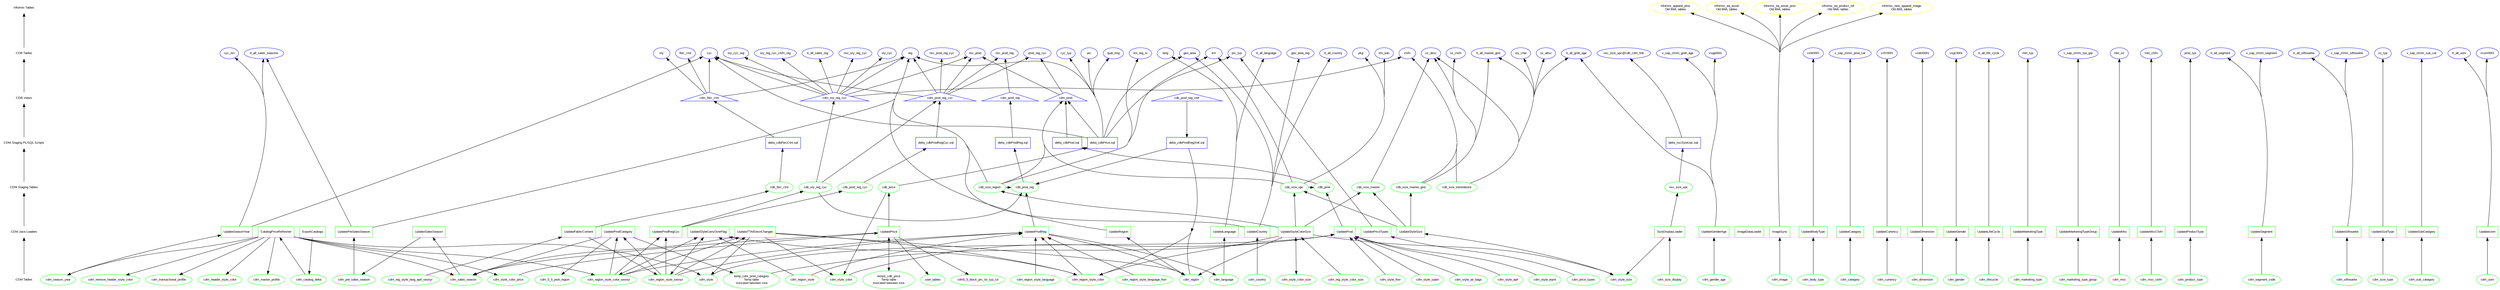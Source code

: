 //Header
digraph G {
node [shape=box,fontname="Arial",fontsize="10"];
edge [fontname="Arial",fontsize="8"];
ranksep=1.5;
rankdir=BT;
concentrate=true;

//Ranking Enumeration
node [shape=plaintext,fontname="Arial",fontsize="10"];
{ "CDM Tables" -> "CDM Java Loaders" -> "CDM Staging Tables" -> "CDM Staging PL/SQL Scripts" -> "CDB Views" -> "CDB Tables" -> "Informix Tables" }

//Declarations
CatalogPriceRefresher [label="CatalogPriceRefresher" shape=rectangle color="green"];
ExportCatalogs [label="ExportCatalogs" shape=rectangle color="green"];
ImageDataLoader [label="ImageDataLoader" shape=rectangle color="green"];
ImageSync [label="ImageSync" shape=rectangle color="green"];
SizeDisplayLoader [label="SizeDisplayLoader" shape=rectangle color="green"];
UpdateBodyType [label="UpdateBodyType" shape=rectangle color="green"];
UpdateCategory [label="UpdateCategory" shape=rectangle color="green"];
UpdateCountry [label="UpdateCountry" shape=rectangle color="green"];
UpdateCurrency [label="UpdateCurrency" shape=rectangle color="green"];
UpdateDimension [label="UpdateDimension" shape=rectangle color="green"];
UpdateFabricContent [label="UpdateFabricContent" shape=rectangle color="green"];
UpdateGender [label="UpdateGender" shape=rectangle color="green"];
UpdateGenderAge [label="UpdateGenderAge" shape=rectangle color="green"];
UpdateLanguage [label="UpdateLanguage" shape=rectangle color="green"];
UpdateLifeCycle [label="UpdateLifeCycle" shape=rectangle color="green"];
UpdateMarketingType [label="UpdateMarketingType" shape=rectangle color="green"];
UpdateMarketingTypeGroup [label="UpdateMarketingTypeGroup" shape=rectangle color="green"];
UpdateMsc [label="UpdateMsc" shape=rectangle color="green"];
UpdateMscClsfn [label="UpdateMscClsfn" shape=rectangle color="green"];
UpdatePreSalesSeason [label="UpdatePreSalesSeason" shape=rectangle color="green"];
UpdatePrice [label="UpdatePrice" shape=rectangle color="green"];
UpdatePriceTypes [label="UpdatePriceTypes" shape=rectangle color="green"];
UpdateProd [label="UpdateProd" shape=rectangle color="green"];
UpdateProdCategory [label="UpdateProdCategory" shape=rectangle color="green"];
UpdateProdReg [label="UpdateProdReg" shape=rectangle color="green"];
UpdateProdRegCyc [label="UpdateProdRegCyc" shape=rectangle color="green"];
UpdateProductType [label="UpdateProductType" shape=rectangle color="green"];
UpdateRegion [label="UpdateRegion" shape=rectangle color="green"];
UpdateSalesSeason [label="UpdateSalesSeason" shape=rectangle color="green"];
UpdateSeasonYear [label="UpdateSeasonYear" shape=rectangle color="green"];
UpdateSegment [label="UpdateSegment" shape=rectangle color="green"];
UpdateSilhouette [label="UpdateSilhouette" shape=rectangle color="green"];
UpdateSizeType [label="UpdateSizeType" shape=rectangle color="green"];
UpdateStyleCarryOverFlag [label="UpdateStyleCarryOverFlag" shape=rectangle color="green"];
UpdateStyleColorSize [label="UpdateStyleColorSize" shape=rectangle color="green"];
UpdateStyleSize [label="UpdateStyleSize" shape=rectangle color="green"];
UpdateSubCategory [label="UpdateSubCategory" shape=rectangle color="green"];
UpdateTTAllSesnChanges [label="UpdateTTAllSesnChanges" shape=rectangle color="green"];
UpdateUom [label="UpdateUom" shape=rectangle color="green"];
cdb_fbrc_ctnt [label="cdb_fbrc_ctnt" shape=ellipse color="green"];
cdb_price [label="cdb_price" shape=ellipse color="green"];
cdb_prod [label="cdb_prod" shape=ellipse color="green"];
cdb_prod_reg [label="cdb_prod_reg" shape=ellipse color="green"];
cdb_prod_reg_cyc [label="cdb_prod_reg_cyc" shape=ellipse color="green"];
cdb_prod_reg_xref [label="cdb_prod_reg_xref" shape=triangle color="blue"];
cdb_size_master [label="cdb_size_master" shape=ellipse color="green"];
cdb_size_master_grid [label="cdb_size_master_grid" shape=ellipse color="green"];
cdb_size_region [label="cdb_size_region" shape=ellipse color="green"];
cdb_size_translations [label="cdb_size_translations" shape=ellipse color="green"];
cdb_size_upc [label="cdb_size_upc" shape=ellipse color="green"];
cdb_sty_reg_cyc [label="cdb_sty_reg_cyc" shape=ellipse color="green"];
cdm5_5_block_prc_lst_typ_cd [label="cdm5_5_block_prc_lst_typ_cd" shape=ellipse color="green"];
cdm_5_5_pwb_region [label="cdm_5_5_pwb_region" shape=ellipse color="green"];
cdm_body_type [label="cdm_body_type" shape=ellipse color="green"];
cdm_catalog_delta [label="cdm_catalog_delta" shape=ellipse color="green"];
cdm_category [label="cdm_category" shape=ellipse color="green"];
cdm_country [label="cdm_country" shape=ellipse color="green"];
cdm_currency [label="cdm_currency" shape=ellipse color="green"];
cdm_dimension [label="cdm_dimension" shape=ellipse color="green"];
cdm_fbrc_ctnt [label="cdm_fbrc_ctnt" shape=triangle color="blue"];
cdm_gender [label="cdm_gender" shape=ellipse color="green"];
cdm_gender_age [label="cdm_gender_age" shape=ellipse color="green"];
cdm_header_style_color [label="cdm_header_style_color" shape=ellipse color="green"];
cdm_image [label="cdm_image" shape=ellipse color="green"];
cdm_language [label="cdm_language" shape=ellipse color="green"];
cdm_lifecycle [label="cdm_lifecycle" shape=ellipse color="green"];
cdm_marketing_type [label="cdm_marketing_type" shape=ellipse color="green"];
cdm_marketing_type_group [label="cdm_marketing_type_group" shape=ellipse color="green"];
cdm_master_profile [label="cdm_master_profile" shape=ellipse color="green"];
cdm_msc [label="cdm_msc" shape=ellipse color="green"];
cdm_msc_clsfn [label="cdm_msc_clsfn" shape=ellipse color="green"];
cdm_pre_sales_season [label="cdm_pre_sales_season" shape=ellipse color="green"];
cdm_price_types [label="cdm_price_types" shape=ellipse color="green"];
cdm_prod [label="cdm_prod" shape=triangle color="blue"];
cdm_prod_reg [label="cdm_prod_reg" shape=triangle color="blue"];
cdm_prod_reg_cyc [label="cdm_prod_reg_cyc" shape=triangle color="blue"];
cdm_product_type [label="cdm_product_type" shape=ellipse color="green"];
cdm_reg_style_color_size [label="cdm_reg_style_color_size" shape=ellipse color="green"];
cdm_reg_style_lang_aprl_sesnyr [label="cdm_reg_style_lang_aprl_sesnyr" shape=ellipse color="green"];
cdm_region [label="cdm_region" shape=ellipse color="green"];
cdm_region_style [label="cdm_region_style" shape=ellipse color="green"];
cdm_region_style_color [label="cdm_region_style_color" shape=ellipse color="green"];
cdm_region_style_color_sesnyr [label="cdm_region_style_color_sesnyr" shape=ellipse color="green"];
cdm_region_style_language [label="cdm_region_style_language" shape=ellipse color="green"];
cdm_region_style_language_ftwr [label="cdm_region_style_language_ftwr" shape=ellipse color="green"];
cdm_region_style_sesnyr [label="cdm_region_style_sesnyr" shape=ellipse color="green"];
cdm_remove_header_style_color [label="cdm_remove_header_style_color" shape=ellipse color="green"];
cdm_sales_season [label="cdm_sales_season" shape=ellipse color="green"];
cdm_season_year [label="cdm_season_year" shape=ellipse color="green"];
cdm_segment_code [label="cdm_segment_code" shape=ellipse color="green"];
cdm_silhouette [label="cdm_silhouette" shape=ellipse color="green"];
cdm_size_display [label="cdm_size_display" shape=ellipse color="green"];
cdm_size_type [label="cdm_size_type" shape=ellipse color="green"];
cdm_sty_reg_cyc [label="cdm_sty_reg_cyc" shape=triangle color="blue"];
cdm_style [label="cdm_style" shape=ellipse color="green"];
cdm_style_air_bags [label="cdm_style_air_bags" shape=ellipse color="green"];
cdm_style_aprl [label="cdm_style_aprl" shape=ellipse color="green"];
cdm_style_color [label="cdm_style_color" shape=ellipse color="green"];
cdm_style_color_price [label="cdm_style_color_price" shape=ellipse color="green"];
cdm_style_color_size [label="cdm_style_color_size" shape=ellipse color="green"];
cdm_style_eqmt [label="cdm_style_eqmt" shape=ellipse color="green"];
cdm_style_ftwr [label="cdm_style_ftwr" shape=ellipse color="green"];
cdm_style_size [label="cdm_style_size" shape=ellipse color="green"];
cdm_style_spain [label="cdm_style_spain" shape=ellipse color="green"];
cdm_sub_category [label="cdm_sub_category" shape=ellipse color="green"];
cdm_transactional_profile [label="cdm_transactional_profile" shape=ellipse color="green"];
cdm_uom [label="cdm_uom" shape=ellipse color="green"];
clsfn [label="clsfn" shape=ellipse color="blue"];
cyc [label="cyc" shape=ellipse color="blue"];
cyc_nm [label="cyc_nm" shape=ellipse color="blue"];
cyc_typ [label="cyc_typ" shape=ellipse color="blue"];
delta_cdbFbrcCtnt_sql [label="delta_cdbFbrcCtnt.sql" shape=rectangle color="blue"];
delta_cdbPrice_sql [label="delta_cdbPrice.sql" shape=rectangle color="blue"];
delta_cdbProdRegCyc_sql [label="delta_cdbProdRegCyc.sql" shape=rectangle color="blue"];
delta_cdbProdRegXref_sql [label="delta_cdbProdRegXref.sql" shape=rectangle color="blue"];
delta_cdbProdReg_sql [label="delta_cdbProdReg.sql" shape=rectangle color="blue"];
delta_cdbProd_sql [label="delta_cdbProd.sql" shape=rectangle color="blue"];
delta_nscSizeUpc_sql [label="delta_nscSizeUpc.sql" shape=rectangle color="blue"];
fbrc_ctnt [label="fbrc_ctnt" shape=ellipse color="blue"];
geo_area [label="geo_area" shape=ellipse color="blue"];
geo_area_reg [label="geo_area_reg" shape=ellipse color="blue"];
informix_apparel_prox [label="informix_apparel_prox\nOld BML tables" shape=ellipse color="yellow"];
informix_eq_asset [label="informix_eq_asset\nOld BML tables" shape=ellipse color="yellow"];
informix_eq_asset_prox [label="informix_eq_asset_prox\nOld BML tables" shape=ellipse color="yellow"];
informix_eq_product_ref [label="informix_eq_product_ref\nOld BML tables" shape=ellipse color="yellow"];
informix_new_apparel_image [label="informix_new_apparel_image\nOld BML tables" shape=ellipse color="yellow"];
itm [label="itm" shape=ellipse color="blue"];
itm_ean [label="itm_ean" shape=ellipse color="blue"];
itm_reg_st [label="itm_reg_st" shape=ellipse color="blue"];
lang [label="lang" shape=ellipse color="blue"];
mkt_clsfn [label="mkt_clsfn" shape=ellipse color="blue"];
mkt_str [label="mkt_str" shape=ellipse color="blue"];
mkt_typ [label="mkt_typ" shape=ellipse color="blue"];
nsc_prod [label="nsc_prod" shape=ellipse color="blue"];
nsc_prod_reg [label="nsc_prod_reg" shape=ellipse color="blue"];
nsc_prod_reg_cyc [label="nsc_prod_reg_cyc" shape=ellipse color="blue"];
nsc_size_upc [label="nsc_size_upc" shape=ellipse color="green"];
nsc_size_upc_cdb_cdm_link [label="nsc_size_upc@cdb_cdm_link" shape=ellipse color="blue"];
nsc_sty_reg_cyc [label="nsc_sty_reg_cyc" shape=ellipse color="blue"];
pkg [label="pkg" shape=ellipse color="blue"];
prc [label="prc" shape=ellipse color="blue"];
prc_typ [label="prc_typ" shape=ellipse color="blue"];
prod_reg_cyc [label="prod_reg_cyc" shape=ellipse color="blue"];
prod_typ [label="prod_typ" shape=ellipse color="blue"];
qual_rtng [label="qual_rtng" shape=ellipse color="blue"];
reg [label="reg" shape=ellipse color="blue"];
sty [label="sty" shape=ellipse color="blue"];
sty_char [label="sty_char" shape=ellipse color="blue"];
sty_cyc [label="sty_cyc" shape=ellipse color="blue"];
sty_cyc_reg [label="sty_cyc_reg" shape=ellipse color="blue"];
sty_reg_cyc_clsfn_org [label="sty_reg_cyc_clsfn_org" shape=ellipse color="blue"];
sz_altsz [label="sz_altsz" shape=ellipse color="blue"];
sz_clsfn [label="sz_clsfn" shape=ellipse color="blue"];
sz_desc [label="sz_desc" shape=ellipse color="blue"];
sz_typ [label="sz_typ" shape=ellipse color="blue"];
temp1_cdb_price [label="temp1_cdb_price\nTemp table\ntruncated between runs" shape=ellipse color="green"];
temp_cdm_prod_category [label="temp_cdm_prod_category\nTemp table\n truncated between runs" shape=ellipse color="green"];
tt_all_country [label="tt_all_country" shape=ellipse color="blue"];
tt_all_gndr_age [label="tt_all_gndr_age" shape=ellipse color="blue"];
tt_all_language [label="tt_all_language" shape=ellipse color="blue"];
tt_all_life_cycle [label="tt_all_life_cycle" shape=ellipse color="blue"];
tt_all_master_grid [label="tt_all_master_grid" shape=ellipse color="blue"];
tt_all_sales_org [label="tt_all_sales_org" shape=ellipse color="blue"];
tt_all_sales_seasons [label="tt_all_sales_seasons" shape=ellipse color="blue"];
tt_all_segment [label="tt_all_segment" shape=ellipse color="blue"];
tt_all_silhouette [label="tt_all_silhouette" shape=ellipse color="blue"];
tt_all_uom [label="tt_all_uom" shape=ellipse color="blue"];
user_tables [label="user_tables" shape=ellipse color="green"];
v_sap_ztmm_gndr_age [label="v_sap_ztmm_gndr_age" shape=ellipse color="blue"];
v_sap_ztmm_prod_cat [label="v_sap_ztmm_prod_cat" shape=ellipse color="blue"];
v_sap_ztmm_segment [label="v_sap_ztmm_segment" shape=ellipse color="blue"];
v_sap_ztmm_silhouette [label="v_sap_ztmm_silhouette" shape=ellipse color="blue"];
v_sap_ztmm_sub_cat [label="v_sap_ztmm_sub_cat" shape=ellipse color="blue"];
v_sap_ztmm_typ_grp [label="v_sap_ztmm_typ_grp" shape=ellipse color="blue"];
vxbt0001 [label="vxbt0001" shape=ellipse color="blue"];
vxdm0001 [label="vxdm0001" shape=ellipse color="blue"];
vxga0001 [label="vxga0001" shape=ellipse color="blue"];
vxgc0001 [label="vxgc0001" shape=ellipse color="blue"];
vxum0001 [label="vxum0001" shape=ellipse color="blue"];
vzfc0001 [label="vzfc0001" shape=ellipse color="blue"];


//Ranking groupings
{ rank = same; "CDM Tables"; "cdm5_5_block_prc_lst_typ_cd"; "cdm_5_5_pwb_region"; "cdm_body_type"; "cdm_catalog_delta"; "cdm_category"; "cdm_country"; "cdm_currency"; "cdm_dimension"; "cdm_gender"; "cdm_gender_age"; "cdm_header_style_color"; "cdm_image"; "cdm_language"; "cdm_lifecycle"; "cdm_marketing_type"; "cdm_marketing_type_group"; "cdm_master_profile"; "cdm_msc"; "cdm_msc_clsfn"; "cdm_pre_sales_season"; "cdm_price_types"; "cdm_product_type"; "cdm_reg_style_color_size"; "cdm_reg_style_lang_aprl_sesnyr"; "cdm_region"; "cdm_region_style"; "cdm_region_style_color"; "cdm_region_style_color_sesnyr"; "cdm_region_style_language"; "cdm_region_style_language_ftwr"; "cdm_region_style_sesnyr"; "cdm_remove_header_style_color"; "cdm_sales_season"; "cdm_season_year"; "cdm_segment_code"; "cdm_silhouette"; "cdm_size_display"; "cdm_size_type"; "cdm_style"; "cdm_style_air_bags"; "cdm_style_aprl"; "cdm_style_color"; "cdm_style_color_price"; "cdm_style_color_size"; "cdm_style_eqmt"; "cdm_style_ftwr"; "cdm_style_size"; "cdm_style_spain"; "cdm_sub_category"; "cdm_transactional_profile"; "cdm_uom"; "temp1_cdb_price"; "temp_cdm_prod_category"; "user_tables"; }
{ rank = same; "CDM Java Loaders"; "CatalogPriceRefresher"; "ExportCatalogs"; "ImageDataLoader"; "ImageSync"; "SizeDisplayLoader"; "UpdateBodyType"; "UpdateCategory"; "UpdateCountry"; "UpdateCurrency"; "UpdateDimension"; "UpdateFabricContent"; "UpdateGender"; "UpdateGenderAge"; "UpdateLanguage"; "UpdateLifeCycle"; "UpdateMarketingType"; "UpdateMarketingTypeGroup"; "UpdateMsc"; "UpdateMscClsfn"; "UpdatePreSalesSeason"; "UpdatePrice"; "UpdatePriceTypes"; "UpdateProd"; "UpdateProdCategory"; "UpdateProdReg"; "UpdateProdRegCyc"; "UpdateProductType"; "UpdateRegion"; "UpdateSalesSeason"; "UpdateSeasonYear"; "UpdateSegment"; "UpdateSilhouette"; "UpdateSizeType"; "UpdateStyleCarryOverFlag"; "UpdateStyleColorSize"; "UpdateStyleSize"; "UpdateSubCategory"; "UpdateTTAllSesnChanges"; "UpdateUom"; }
{ rank = same; "CDM Staging Tables"; "cdb_fbrc_ctnt"; "cdb_price"; "cdb_prod"; "cdb_prod_reg"; "cdb_prod_reg_cyc"; "cdb_size_master"; "cdb_size_master_grid"; "cdb_size_region"; "cdb_size_translations"; "cdb_size_upc"; "cdb_sty_reg_cyc"; "nsc_size_upc"; }
{ rank = same; "CDM Staging PL/SQL Scripts"; "delta_cdbFbrcCtnt_sql"; "delta_cdbPrice_sql"; "delta_cdbProdRegCyc_sql"; "delta_cdbProdRegXref_sql"; "delta_cdbProdReg_sql"; "delta_cdbProd_sql"; "delta_nscSizeUpc_sql"; }
{ rank = same; "CDB Views"; "cdb_prod_reg_xref"; "cdm_fbrc_ctnt"; "cdm_prod"; "cdm_prod_reg"; "cdm_prod_reg_cyc"; "cdm_sty_reg_cyc"; }
{ rank = same; "CDB Tables"; "clsfn"; "cyc"; "cyc_nm"; "cyc_typ"; "fbrc_ctnt"; "geo_area"; "geo_area_reg"; "itm"; "itm_ean"; "itm_reg_st"; "lang"; "mkt_clsfn"; "mkt_str"; "mkt_typ"; "nsc_prod"; "nsc_prod_reg"; "nsc_prod_reg_cyc"; "nsc_size_upc_cdb_cdm_link"; "nsc_sty_reg_cyc"; "pkg"; "prc"; "prc_typ"; "prod_reg_cyc"; "prod_typ"; "qual_rtng"; "reg"; "sty"; "sty_char"; "sty_cyc"; "sty_cyc_reg"; "sty_reg_cyc_clsfn_org"; "sz_altsz"; "sz_clsfn"; "sz_desc"; "sz_typ"; "tt_all_country"; "tt_all_gndr_age"; "tt_all_language"; "tt_all_life_cycle"; "tt_all_master_grid"; "tt_all_sales_org"; "tt_all_sales_seasons"; "tt_all_segment"; "tt_all_silhouette"; "tt_all_uom"; "v_sap_ztmm_gndr_age"; "v_sap_ztmm_prod_cat"; "v_sap_ztmm_segment"; "v_sap_ztmm_silhouette"; "v_sap_ztmm_sub_cat"; "v_sap_ztmm_typ_grp"; "vxbt0001"; "vxdm0001"; "vxga0001"; "vxgc0001"; "vxum0001"; "vzfc0001"; }
{ rank = same; "Informix Tables"; "informix_apparel_prox"; "informix_eq_asset"; "informix_eq_asset_prox"; "informix_eq_product_ref"; "informix_new_apparel_image"; }


//Dependencies
CatalogPriceRefresher -> cdm_header_style_color;
CatalogPriceRefresher -> cdm_master_profile;
CatalogPriceRefresher -> cdm_region_style_color_sesnyr;
CatalogPriceRefresher -> cdm_remove_header_style_color;
CatalogPriceRefresher -> cdm_sales_season;
CatalogPriceRefresher -> cdm_season_year;
CatalogPriceRefresher -> cdm_style;
CatalogPriceRefresher -> cdm_style_color_price;
CatalogPriceRefresher -> cdm_transactional_profile;
ExportCatalogs -> cdm_catalog_delta;
ImageSync -> informix_apparel_prox;
ImageSync -> informix_eq_asset;
ImageSync -> informix_eq_asset_prox;
ImageSync -> informix_eq_product_ref;
ImageSync -> informix_new_apparel_image;
SizeDisplayLoader -> cdm_style_size;
SizeDisplayLoader -> nsc_size_upc;
UpdateBodyType -> vxbt0001;
UpdateCategory -> v_sap_ztmm_prod_cat;
UpdateCountry -> geo_area;
UpdateCountry -> geo_area_reg;
UpdateCountry -> reg;
UpdateCountry -> tt_all_country;
UpdateCurrency -> vzfc0001;
UpdateDimension -> vxdm0001;
UpdateFabricContent -> cdb_fbrc_ctnt;
UpdateFabricContent -> cdm_region_style_sesnyr;
UpdateGender -> vxgc0001;
UpdateGenderAge -> tt_all_gndr_age;
UpdateGenderAge -> v_sap_ztmm_gndr_age;
UpdateGenderAge -> vxga0001;
UpdateLanguage -> lang;
UpdateLanguage -> tt_all_language;
UpdateLifeCycle -> tt_all_life_cycle;
UpdateMarketingType -> mkt_typ;
UpdateMarketingTypeGroup -> v_sap_ztmm_typ_grp;
UpdateMsc -> mkt_str;
UpdateMscClsfn -> mkt_clsfn;
UpdatePreSalesSeason -> reg;
UpdatePreSalesSeason -> tt_all_sales_seasons;
UpdatePrice -> cdb_price;
UpdatePrice -> cdm5_5_block_prc_lst_typ_cd;
UpdatePrice -> cdm_sales_season;
UpdatePrice -> temp1_cdb_price;
UpdatePrice -> user_tables;
UpdatePriceTypes -> prc_typ;
UpdateProd -> cdb_prod;
UpdateProdCategory -> cdm_5_5_pwb_region;
UpdateProdCategory -> cdm_sales_season;
UpdateProdCategory -> temp_cdm_prod_category;
UpdateProdReg -> cdb_prod_reg;
UpdateProdReg -> cdm_language;
UpdateProdReg -> cdm_region;
UpdateProdRegCyc -> cdb_prod_reg_cyc;
UpdateProdRegCyc -> cdb_sty_reg_cyc;
UpdateProductType -> prod_typ;
UpdateRegion -> reg;
UpdateSalesSeason -> cdm_pre_sales_season;
UpdateSeasonYear -> cyc;
UpdateSeasonYear -> cyc_nm;
UpdateSeasonYear -> tt_all_sales_seasons;
UpdateSegment -> tt_all_segment;
UpdateSegment -> v_sap_ztmm_segment;
UpdateSilhouette -> tt_all_silhouette;
UpdateSilhouette -> v_sap_ztmm_silhouette;
UpdateSizeType -> sz_typ;
UpdateStyleCarryOverFlag -> cdm_region_style_color_sesnyr;
UpdateStyleCarryOverFlag -> cdm_region_style_sesnyr;
UpdateStyleColorSize -> cdb_size_master;
UpdateStyleColorSize -> cdb_size_region;
UpdateStyleColorSize -> cdb_size_upc;
UpdateStyleColorSize -> cdm_region;
UpdateStyleColorSize -> cdm_region_style_color;
UpdateStyleColorSize -> cdm_style_color_size;
UpdateStyleColorSize -> cdm_style_size;
UpdateStyleSize -> cdb_size_master;
UpdateStyleSize -> cdb_size_master_grid;
UpdateStyleSize -> cdb_size_upc;
UpdateSubCategory -> v_sap_ztmm_sub_cat;
UpdateTTAllSesnChanges -> cdm_region;
UpdateTTAllSesnChanges -> cdm_region_style_color;
UpdateTTAllSesnChanges -> cdm_sales_season;
UpdateTTAllSesnChanges -> cdm_style;
UpdateTTAllSesnChanges -> cdm_style_color;
UpdateUom -> tt_all_uom;
UpdateUom -> vxum0001;
cdb_fbrc_ctnt -> delta_cdbFbrcCtnt_sql;
cdb_price -> cdm_style_color;
cdb_price -> delta_cdbPrice_sql;
cdb_prod -> delta_cdbProd_sql;
cdb_prod_reg -> delta_cdbProdReg_sql;
cdb_prod_reg_cyc -> delta_cdbProdRegCyc_sql;
cdb_prod_reg_xref -> delta_cdbProdRegXref_sql;
cdb_size_master -> sz_desc;
cdb_size_master_grid -> clsfn;
cdb_size_master_grid -> sz_clsfn;
cdb_size_master_grid -> sz_desc;
cdb_size_master_grid -> tt_all_master_grid;
cdb_size_region -> cdb_prod_reg;
cdb_size_region -> cdm_prod;
cdb_size_region -> itm;
cdb_size_region -> itm_reg_st;
cdb_size_region -> reg;
cdb_size_translations -> clsfn;
cdb_size_translations -> sty_char;
cdb_size_translations -> sz_altsz;
cdb_size_translations -> sz_desc;
cdb_size_translations -> tt_all_gndr_age;
cdb_size_translations -> tt_all_master_grid;
cdb_size_upc -> cdb_prod;
cdb_size_upc -> cdm_prod;
cdb_size_upc -> itm;
cdb_size_upc -> itm_ean;
cdb_size_upc -> pkg;
cdb_sty_reg_cyc -> cdb_prod_reg;
cdb_sty_reg_cyc -> cdm_prod_reg_cyc;
cdb_sty_reg_cyc -> cdm_sty_reg_cyc;
cdm_body_type -> UpdateBodyType;
cdm_catalog_delta -> CatalogPriceRefresher;
cdm_category -> UpdateCategory;
cdm_country -> UpdateCountry;
cdm_currency -> UpdateCurrency;
cdm_dimension -> UpdateDimension;
cdm_fbrc_ctnt -> cyc;
cdm_fbrc_ctnt -> fbrc_ctnt;
cdm_fbrc_ctnt -> reg;
cdm_fbrc_ctnt -> sty;
cdm_gender -> UpdateGender;
cdm_gender_age -> UpdateGenderAge;
cdm_image -> ImageSync;
cdm_language -> UpdateLanguage;
cdm_lifecycle -> UpdateLifeCycle;
cdm_marketing_type -> UpdateMarketingType;
cdm_marketing_type_group -> UpdateMarketingTypeGroup;
cdm_msc -> UpdateMsc;
cdm_msc_clsfn -> UpdateMscClsfn;
cdm_pre_sales_season -> UpdatePreSalesSeason;
cdm_price_types -> UpdatePriceTypes;
cdm_prod -> nsc_prod;
cdm_prod -> prod_reg_cyc;
cdm_prod_reg -> nsc_prod_reg;
cdm_prod_reg_cyc -> cyc;
cdm_prod_reg_cyc -> nsc_prod;
cdm_prod_reg_cyc -> nsc_prod_reg;
cdm_prod_reg_cyc -> nsc_prod_reg_cyc;
cdm_prod_reg_cyc -> prod_reg_cyc;
cdm_prod_reg_cyc -> reg;
cdm_product_type -> UpdateProductType;
cdm_reg_style_color_size -> UpdateStyleColorSize;
cdm_reg_style_lang_aprl_sesnyr -> UpdateFabricContent;
cdm_region -> UpdateRegion;
cdm_region_style -> UpdateProdReg;
cdm_region_style -> UpdateStyleCarryOverFlag;
cdm_region_style_color -> UpdateProdReg;
cdm_region_style_color -> UpdateStyleCarryOverFlag;
cdm_region_style_color_sesnyr -> UpdateProdCategory;
cdm_region_style_color_sesnyr -> UpdateProdReg;
cdm_region_style_color_sesnyr -> UpdateProdRegCyc;
cdm_region_style_color_sesnyr -> UpdateStyleCarryOverFlag;
cdm_region_style_color_sesnyr -> UpdateTTAllSesnChanges;
cdm_region_style_language -> UpdateProdReg;
cdm_region_style_language_ftwr -> UpdateProdReg;
cdm_region_style_sesnyr -> UpdateProdCategory;
cdm_region_style_sesnyr -> UpdateProdReg;
cdm_region_style_sesnyr -> UpdateProdRegCyc;
cdm_region_style_sesnyr -> UpdateStyleCarryOverFlag;
cdm_region_style_sesnyr -> UpdateTTAllSesnChanges;
cdm_sales_season -> UpdateSalesSeason;
cdm_season_year -> UpdateSeasonYear;
cdm_segment_code -> UpdateSegment;
cdm_silhouette -> UpdateSilhouette;
cdm_size_display -> SizeDisplayLoader;
cdm_size_type -> UpdateSizeType;
cdm_sty_reg_cyc -> clsfn;
cdm_sty_reg_cyc -> cyc;
cdm_sty_reg_cyc -> nsc_prod;
cdm_sty_reg_cyc -> nsc_sty_reg_cyc;
cdm_sty_reg_cyc -> reg;
cdm_sty_reg_cyc -> sty_cyc;
cdm_sty_reg_cyc -> sty_cyc_reg;
cdm_sty_reg_cyc -> sty_reg_cyc_clsfn_org;
cdm_sty_reg_cyc -> tt_all_sales_org;
cdm_style -> UpdateProd;
cdm_style_air_bags -> UpdateProd;
cdm_style_aprl -> UpdateProd;
cdm_style_color -> UpdateProd;
cdm_style_color_price -> UpdatePrice;
cdm_style_color_size -> UpdateStyleColorSize;
cdm_style_eqmt -> UpdateProd;
cdm_style_ftwr -> UpdateProd;
cdm_style_size -> UpdateStyleSize;
cdm_style_spain -> UpdateProd;
cdm_sub_category -> UpdateSubCategory;
cdm_uom -> UpdateUom;
delta_cdbFbrcCtnt_sql -> cdm_fbrc_ctnt;
delta_cdbPrice_sql -> cdm_prod;
delta_cdbPrice_sql -> cyc;
delta_cdbPrice_sql -> cyc_typ;
delta_cdbPrice_sql -> geo_area;
delta_cdbPrice_sql -> prc;
delta_cdbPrice_sql -> prc_typ;
delta_cdbPrice_sql -> qual_rtng;
delta_cdbPrice_sql -> reg;
delta_cdbProdRegCyc_sql -> cdm_prod_reg_cyc;
delta_cdbProdRegXref_sql -> cdb_prod_reg;
delta_cdbProdRegXref_sql -> cdm_region;
delta_cdbProdRegXref_sql -> cdm_region_style_color;
delta_cdbProdReg_sql -> cdm_prod_reg;
delta_cdbProd_sql -> cdm_prod;
delta_nscSizeUpc_sql -> nsc_size_upc_cdb_cdm_link;
nsc_size_upc -> delta_nscSizeUpc_sql;
temp1_cdb_price -> UpdatePrice;
temp_cdm_prod_category -> UpdateProd;


}
